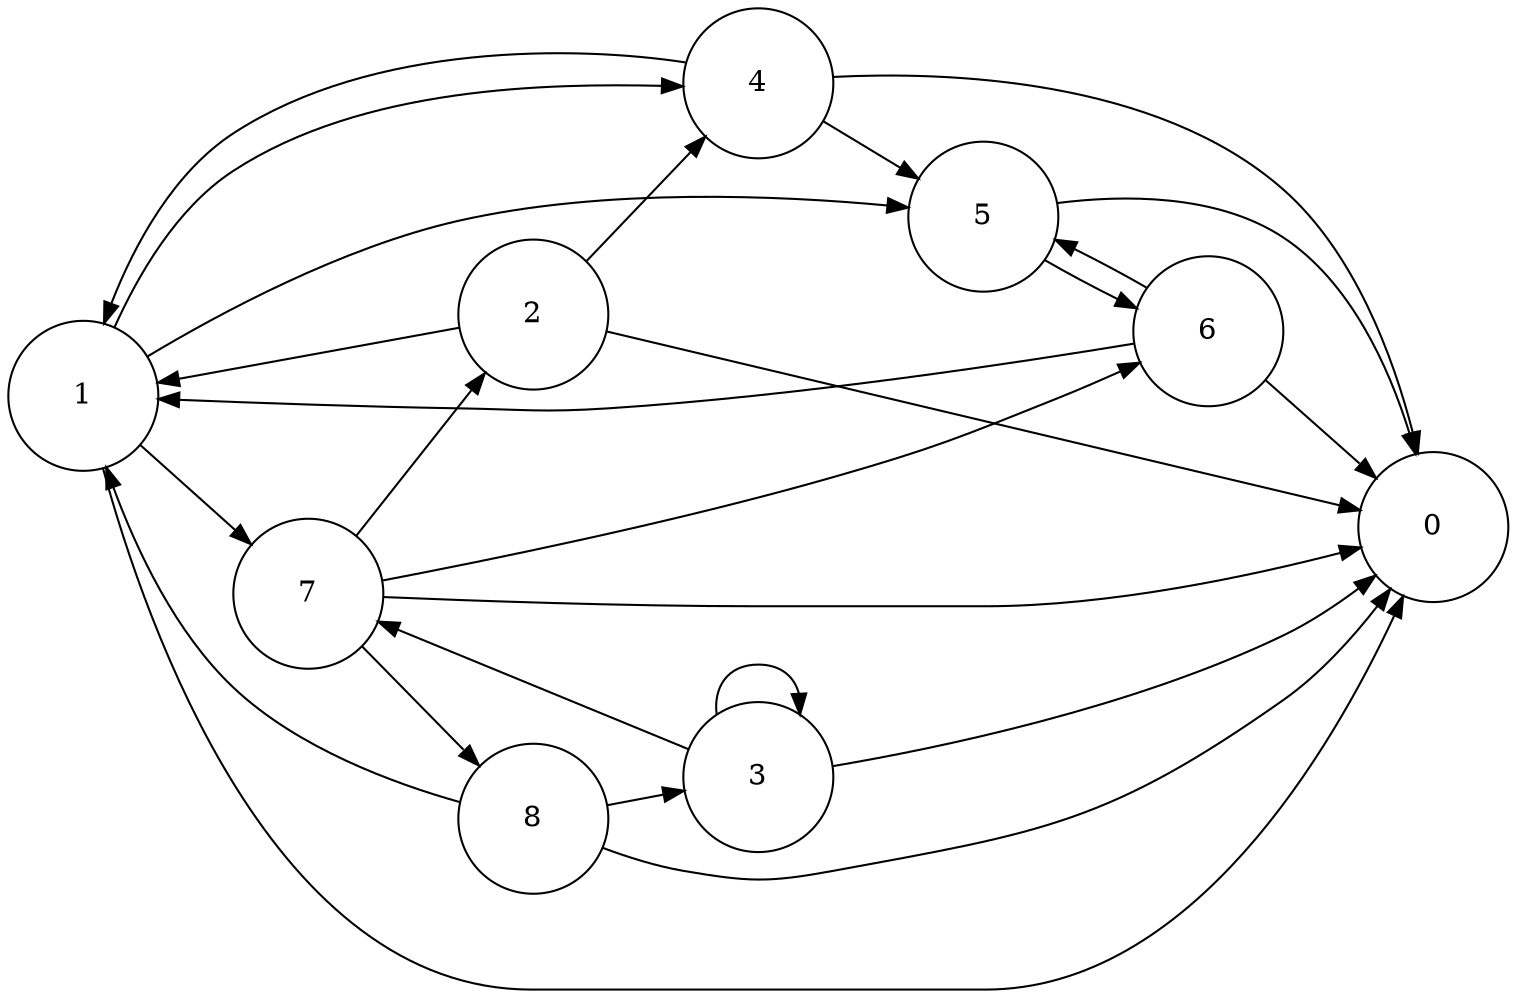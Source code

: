 #Total states is 0, including 0 states and 0 newstates
#Total transisions is 0, including 0 transistions and 0 new transitions
digraph finite_state_machine {
	rankdir=LR;
	size="20,20";
	resolution="300";
	overlap=false;

	node [shape = circle, fixedsize=true, width = 1, color = red, style = filled];

	node [shape = circle, color = black, style = unfilled];
	1;
 	2;
 	3;
 	4;
 	5;
 	6;
 	7;
 	8;
 	1 -> 0;
	1 -> 4;
	1 -> 5;
	1 -> 7;
	2 -> 0;
	2 -> 1;
	2 -> 4;
	3 -> 0;
	3 -> 3;
	3 -> 7;
	4 -> 0;
	4 -> 1;
	4 -> 5;
	5 -> 0;
	5 -> 6;
	6 -> 0;
	6 -> 1;
	6 -> 5;
	7 -> 0;
	7 -> 2;
	7 -> 6;
	7 -> 8;
	8 -> 0;
	8 -> 1;
	8 -> 3;
}
